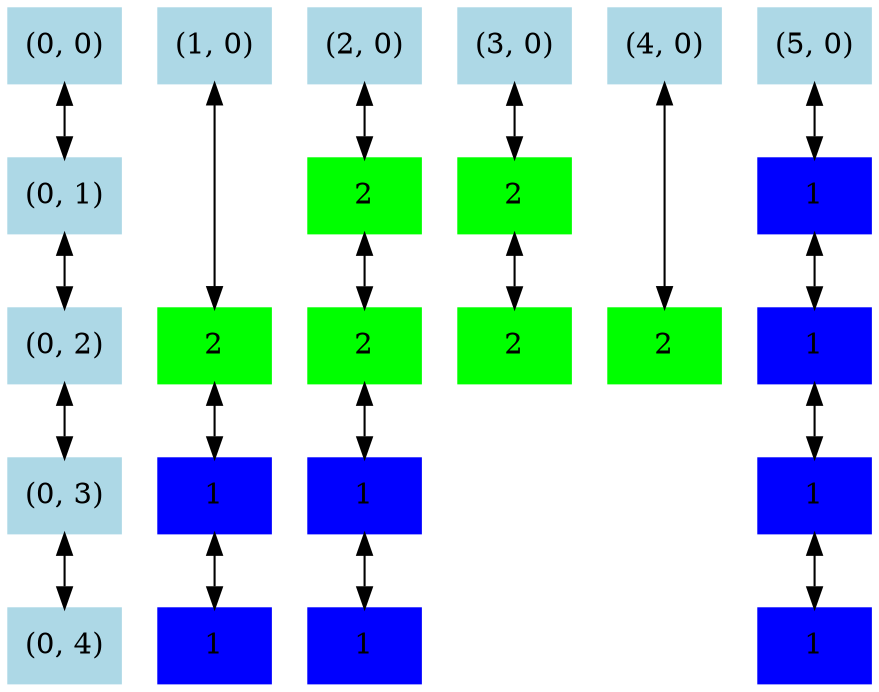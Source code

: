 digraph {
	node [shape=box style=filled]
	{
		rank=same
		node [color=lightblue]
		node00 [label="(0, 0)"]
		rank=same
		node [color=lightblue]
		node10 [label="(1, 0)"]
		rank=same
		node [color=lightblue]
		node20 [label="(2, 0)"]
		rank=same
		node [color=lightblue]
		node30 [label="(3, 0)"]
		rank=same
		node [color=lightblue]
		node40 [label="(4, 0)"]
		rank=same
		node [color=lightblue]
		node50 [label="(5, 0)"]
	}
	{
		rank=same
		node [color=lightblue]
		node01 [label="(0, 1)"]
		rank=same
		node [color=green]
		node21 [label=2]
		rank=same
		node [color=green]
		node31 [label=2]
		rank=same
		node [color=blue]
		node51 [label=1]
	}
	{
		rank=same
		node [color=lightblue]
		node02 [label="(0, 2)"]
		rank=same
		node [color=green]
		node12 [label=2]
		rank=same
		node [color=green]
		node22 [label=2]
		rank=same
		node [color=green]
		node32 [label=2]
		rank=same
		node [color=green]
		node42 [label=2]
		rank=same
		node [color=blue]
		node52 [label=1]
	}
	{
		rank=same
		node [color=lightblue]
		node03 [label="(0, 3)"]
		rank=same
		node [color=blue]
		node13 [label=1]
		rank=same
		node [color=blue]
		node23 [label=1]
		rank=same
		node [color=blue]
		node53 [label=1]
	}
	{
		rank=same
		node [color=lightblue]
		node04 [label="(0, 4)"]
		rank=same
		node [color=blue]
		node14 [label=1]
		rank=same
		node [color=blue]
		node24 [label=1]
		rank=same
		node [color=blue]
		node54 [label=1]
	}
	node00 -> node01 [dir=both]
	node01 -> node02 [dir=both]
	node02 -> node03 [dir=both]
	node03 -> node04 [dir=both]
	node10 -> node12 [dir=both]
	node12 -> node13 [dir=both]
	node13 -> node14 [dir=both]
	node20 -> node21 [dir=both]
	node21 -> node22 [dir=both]
	node22 -> node23 [dir=both]
	node23 -> node24 [dir=both]
	node30 -> node31 [dir=both]
	node31 -> node32 [dir=both]
	node40 -> node42 [dir=both]
	node50 -> node51 [dir=both]
	node51 -> node52 [dir=both]
	node52 -> node53 [dir=both]
	node53 -> node54 [dir=both]
}
